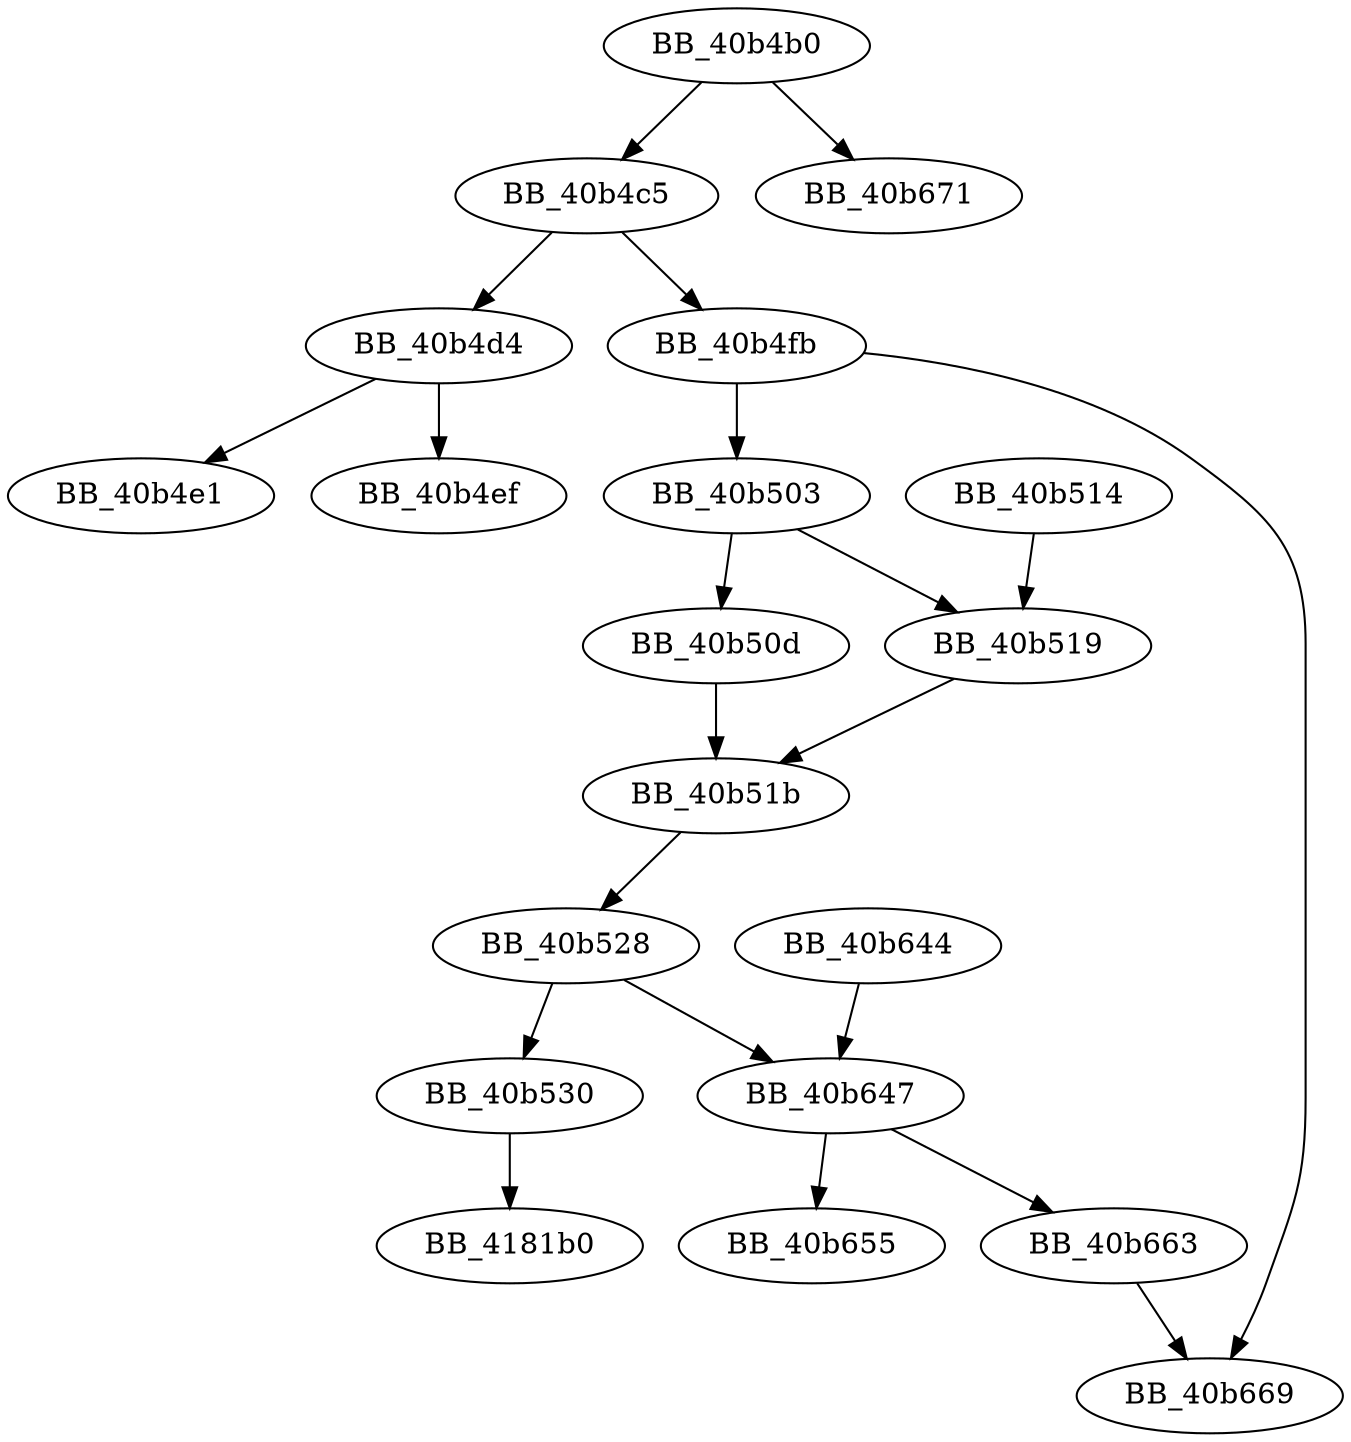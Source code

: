 DiGraph sub_40B4B0{
BB_40b4b0->BB_40b4c5
BB_40b4b0->BB_40b671
BB_40b4c5->BB_40b4d4
BB_40b4c5->BB_40b4fb
BB_40b4d4->BB_40b4e1
BB_40b4d4->BB_40b4ef
BB_40b4fb->BB_40b503
BB_40b4fb->BB_40b669
BB_40b503->BB_40b50d
BB_40b503->BB_40b519
BB_40b50d->BB_40b51b
BB_40b514->BB_40b519
BB_40b519->BB_40b51b
BB_40b51b->BB_40b528
BB_40b528->BB_40b530
BB_40b528->BB_40b647
BB_40b530->BB_4181b0
BB_40b644->BB_40b647
BB_40b647->BB_40b655
BB_40b647->BB_40b663
BB_40b663->BB_40b669
}

